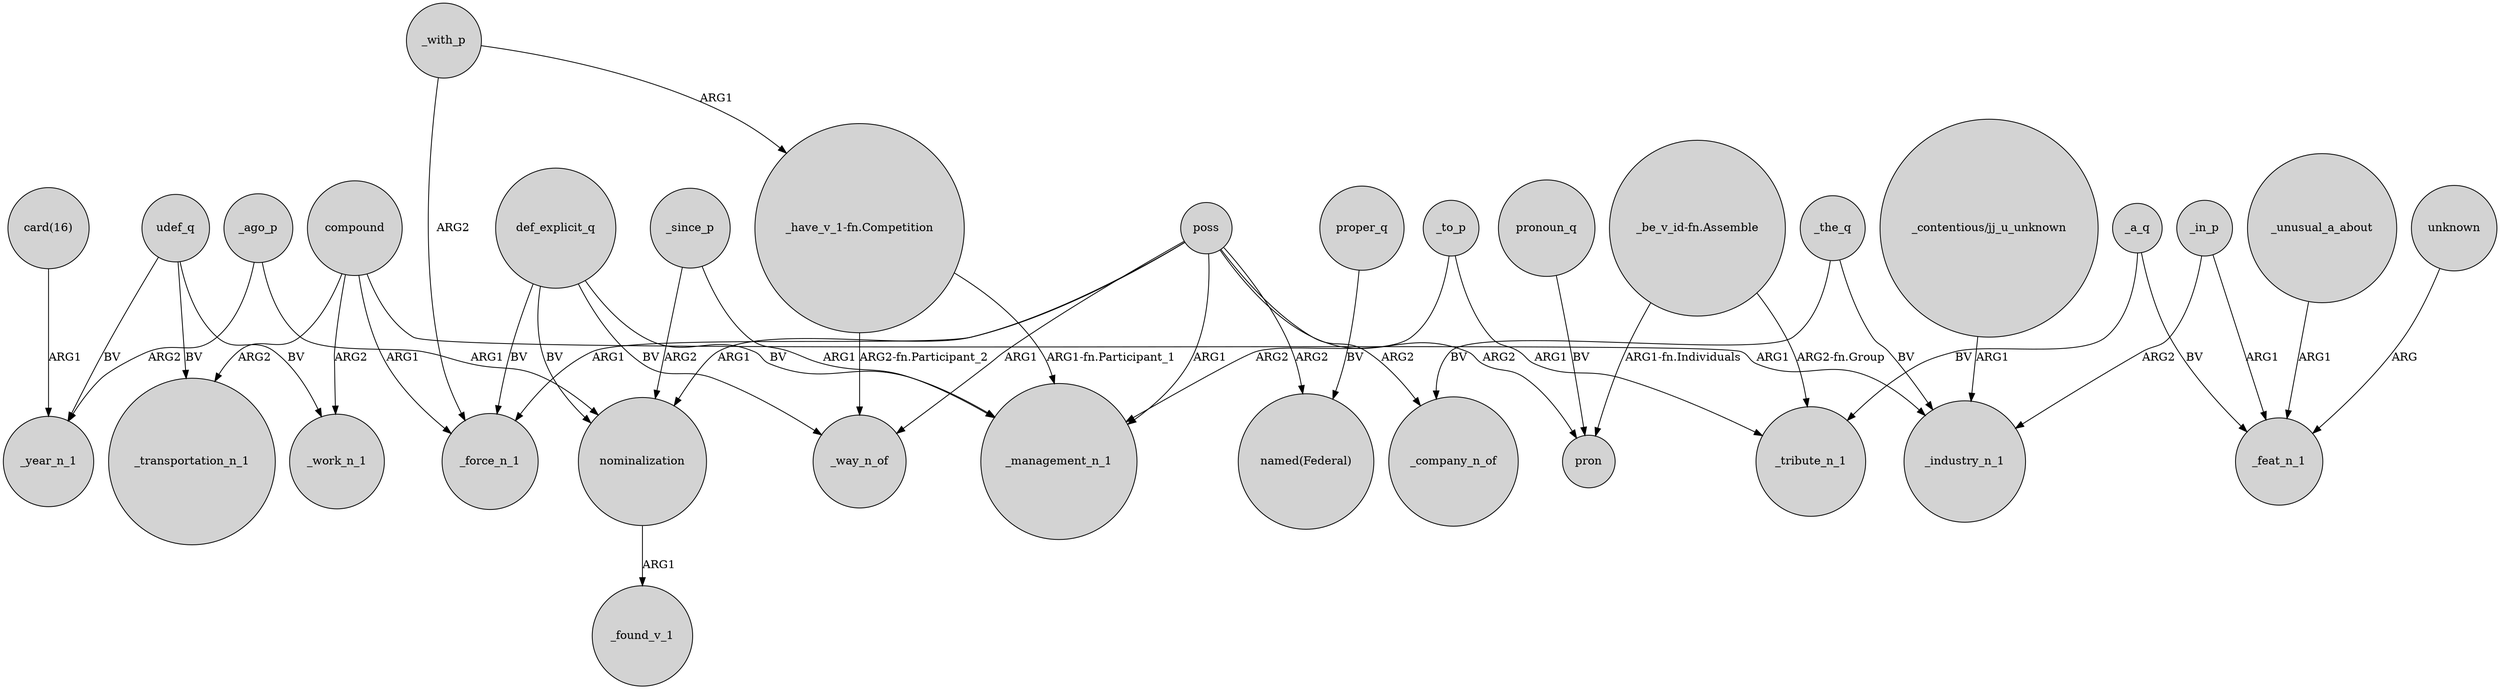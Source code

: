 digraph {
	node [shape=circle style=filled]
	udef_q -> _transportation_n_1 [label=BV]
	nominalization -> _found_v_1 [label=ARG1]
	"_have_v_1-fn.Competition" -> _way_n_of [label="ARG2-fn.Participant_2"]
	_a_q -> _feat_n_1 [label=BV]
	"_have_v_1-fn.Competition" -> _management_n_1 [label="ARG1-fn.Participant_1"]
	poss -> _way_n_of [label=ARG1]
	unknown -> _feat_n_1 [label=ARG]
	_since_p -> nominalization [label=ARG2]
	"_be_v_id-fn.Assemble" -> pron [label="ARG1-fn.Individuals"]
	def_explicit_q -> _force_n_1 [label=BV]
	_a_q -> _tribute_n_1 [label=BV]
	compound -> _work_n_1 [label=ARG2]
	_in_p -> _feat_n_1 [label=ARG1]
	udef_q -> _work_n_1 [label=BV]
	_since_p -> _management_n_1 [label=ARG1]
	proper_q -> "named(Federal)" [label=BV]
	compound -> _force_n_1 [label=ARG1]
	poss -> nominalization [label=ARG1]
	_with_p -> _force_n_1 [label=ARG2]
	compound -> _industry_n_1 [label=ARG1]
	pronoun_q -> pron [label=BV]
	"card(16)" -> _year_n_1 [label=ARG1]
	_unusual_a_about -> _feat_n_1 [label=ARG1]
	poss -> pron [label=ARG2]
	poss -> _company_n_of [label=ARG2]
	_to_p -> _tribute_n_1 [label=ARG1]
	def_explicit_q -> _way_n_of [label=BV]
	"_be_v_id-fn.Assemble" -> _tribute_n_1 [label="ARG2-fn.Group"]
	def_explicit_q -> _management_n_1 [label=BV]
	_in_p -> _industry_n_1 [label=ARG2]
	_ago_p -> nominalization [label=ARG1]
	"_contentious/jj_u_unknown" -> _industry_n_1 [label=ARG1]
	poss -> "named(Federal)" [label=ARG2]
	def_explicit_q -> nominalization [label=BV]
	_to_p -> _management_n_1 [label=ARG2]
	_ago_p -> _year_n_1 [label=ARG2]
	poss -> _force_n_1 [label=ARG1]
	_with_p -> "_have_v_1-fn.Competition" [label=ARG1]
	udef_q -> _year_n_1 [label=BV]
	compound -> _transportation_n_1 [label=ARG2]
	poss -> _management_n_1 [label=ARG1]
	_the_q -> _company_n_of [label=BV]
	_the_q -> _industry_n_1 [label=BV]
}
